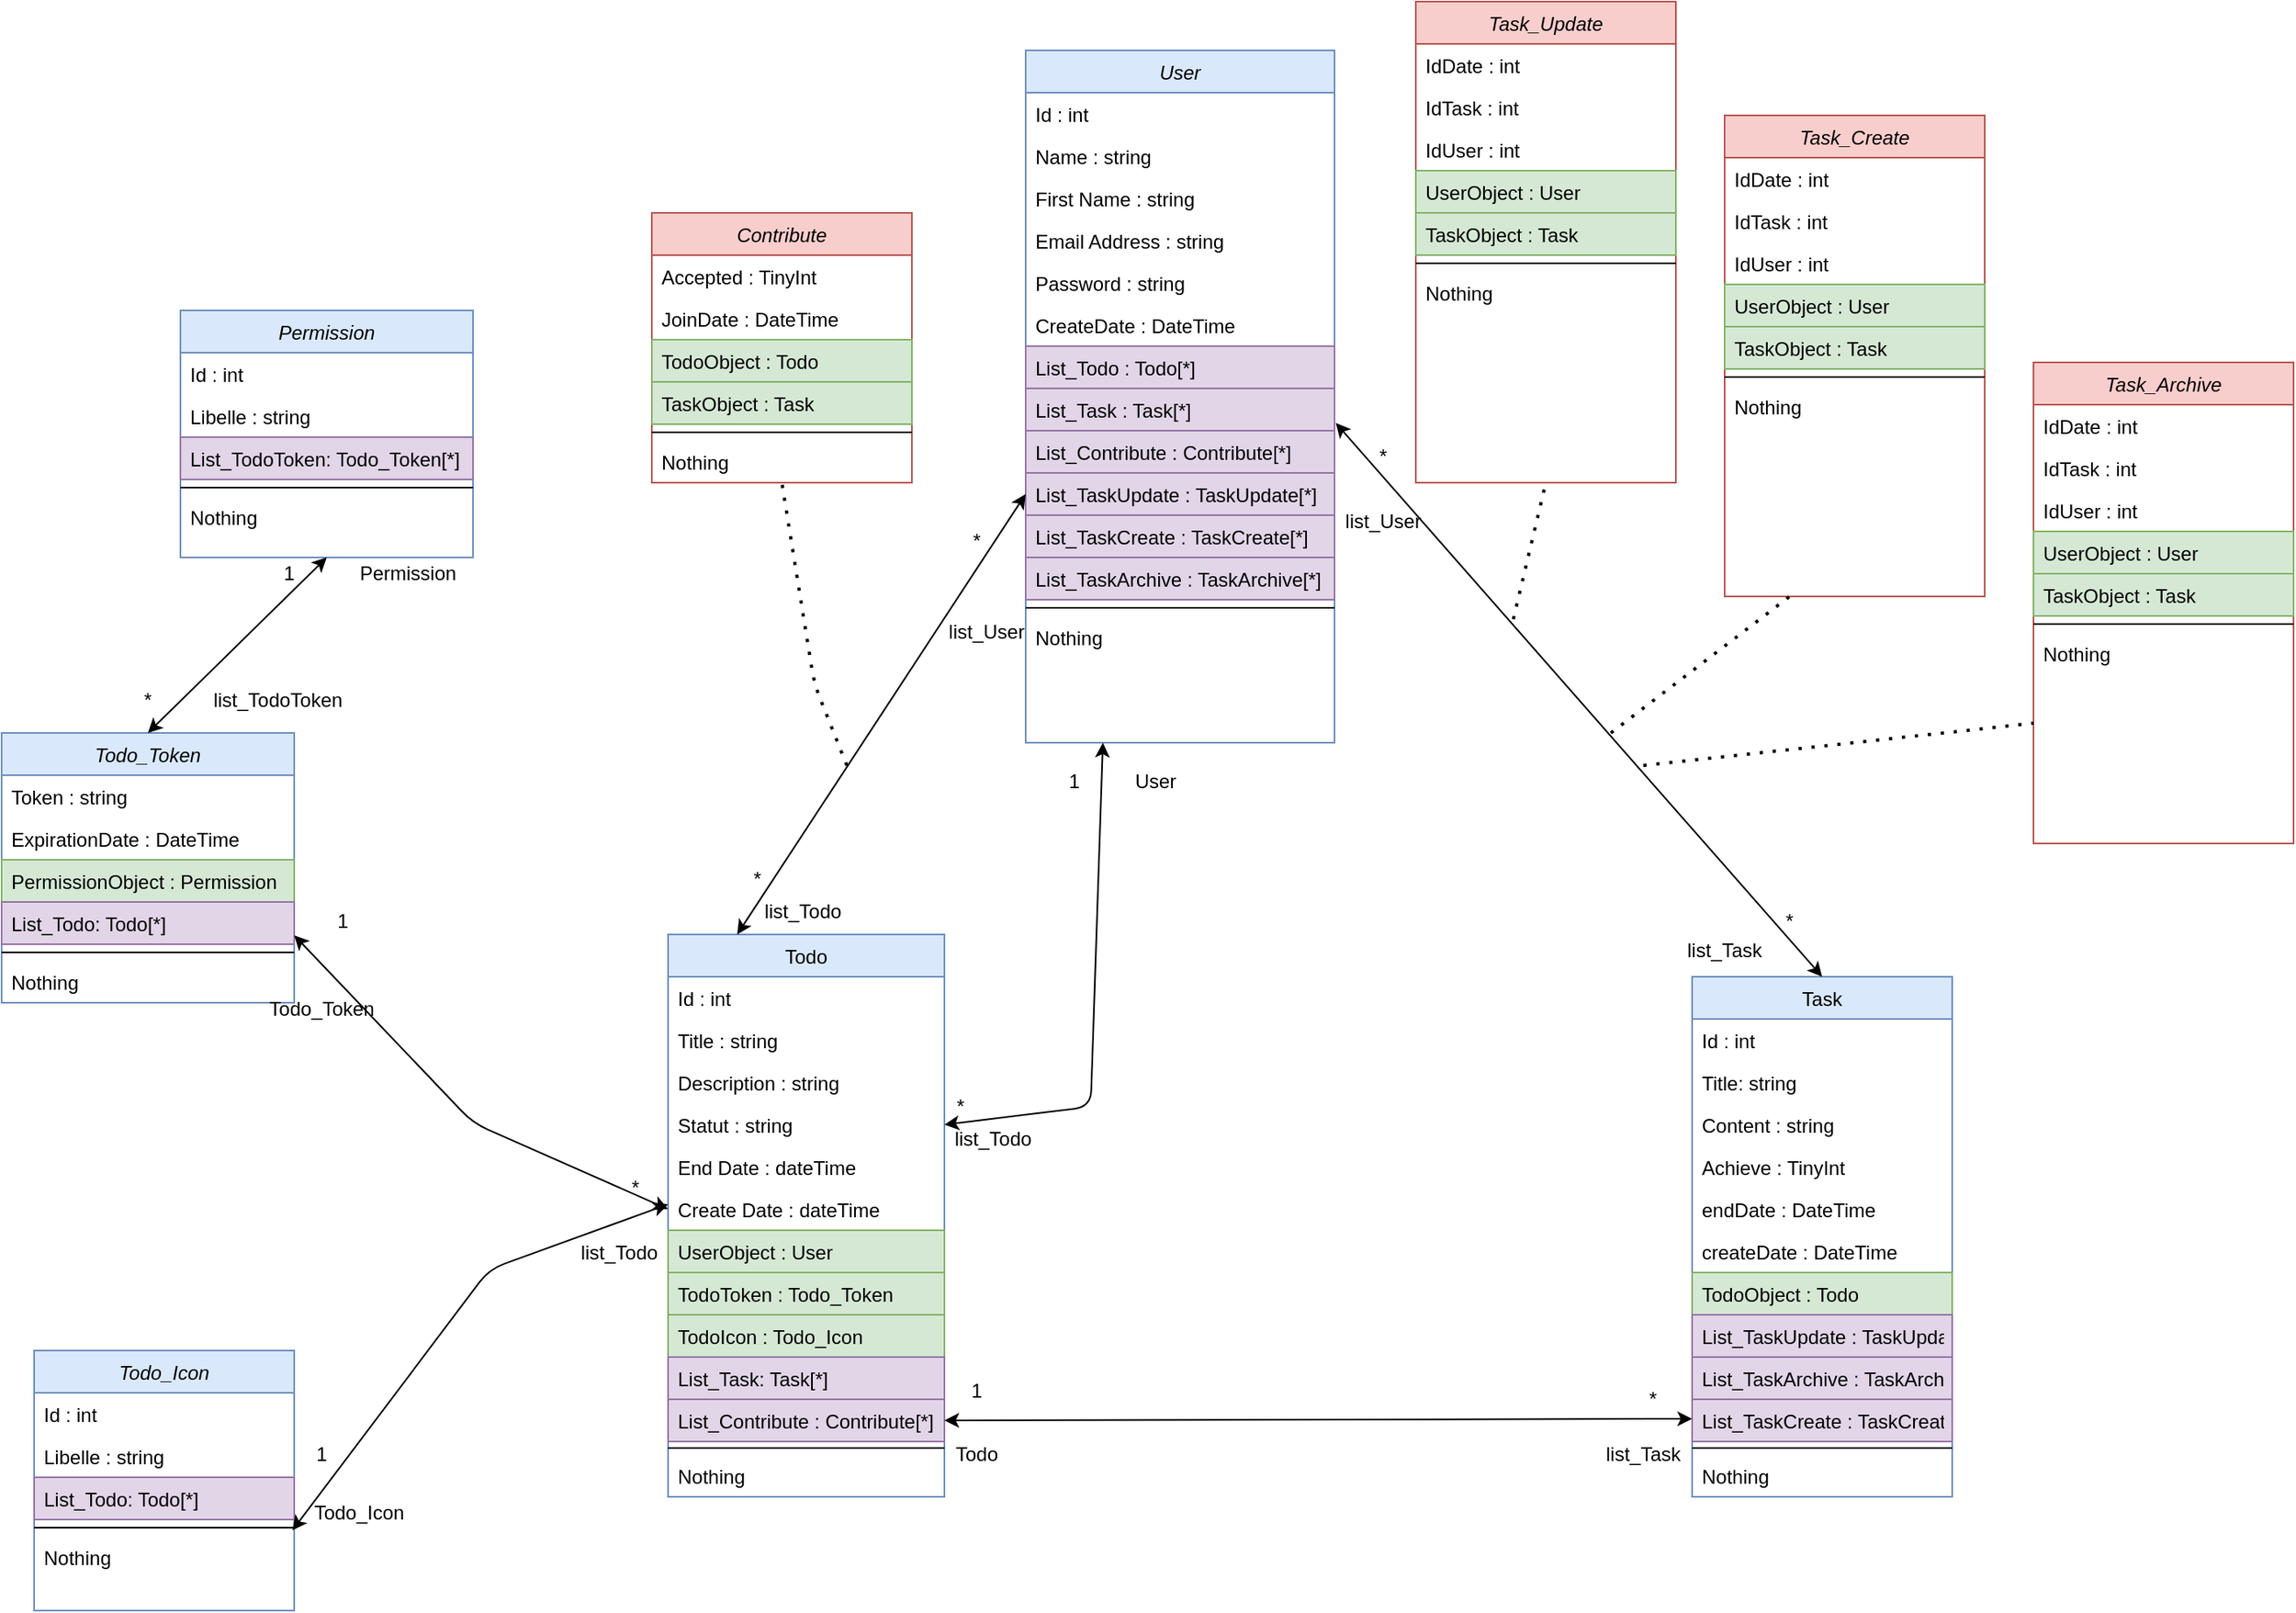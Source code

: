 <mxfile version="14.1.8" type="device"><diagram id="C5RBs43oDa-KdzZeNtuy" name="Page-1"><mxGraphModel dx="2500" dy="2136" grid="1" gridSize="10" guides="1" tooltips="1" connect="1" arrows="1" fold="1" page="1" pageScale="1" pageWidth="827" pageHeight="1169" background="none" math="0" shadow="0"><root><mxCell id="WIyWlLk6GJQsqaUBKTNV-0"/><mxCell id="WIyWlLk6GJQsqaUBKTNV-1" parent="WIyWlLk6GJQsqaUBKTNV-0"/><mxCell id="zkfFHV4jXpPFQw0GAbJ--0" value="User" style="swimlane;fontStyle=2;align=center;verticalAlign=top;childLayout=stackLayout;horizontal=1;startSize=26;horizontalStack=0;resizeParent=1;resizeLast=0;collapsible=1;marginBottom=0;rounded=0;shadow=0;strokeWidth=1;fillColor=#dae8fc;strokeColor=#6c8ebf;" parent="WIyWlLk6GJQsqaUBKTNV-1" vertex="1"><mxGeometry x="30" y="-660" width="190" height="426" as="geometry"><mxRectangle x="220" y="80" width="160" height="26" as="alternateBounds"/></mxGeometry></mxCell><mxCell id="zkfFHV4jXpPFQw0GAbJ--1" value="Id : int" style="text;align=left;verticalAlign=top;spacingLeft=4;spacingRight=4;overflow=hidden;rotatable=0;points=[[0,0.5],[1,0.5]];portConstraint=eastwest;" parent="zkfFHV4jXpPFQw0GAbJ--0" vertex="1"><mxGeometry y="26" width="190" height="26" as="geometry"/></mxCell><mxCell id="zkfFHV4jXpPFQw0GAbJ--2" value="Name : string" style="text;align=left;verticalAlign=top;spacingLeft=4;spacingRight=4;overflow=hidden;rotatable=0;points=[[0,0.5],[1,0.5]];portConstraint=eastwest;rounded=0;shadow=0;html=0;" parent="zkfFHV4jXpPFQw0GAbJ--0" vertex="1"><mxGeometry y="52" width="190" height="26" as="geometry"/></mxCell><mxCell id="Sp6NG5ZuD1qXBYaKKK9z-0" value="First Name : string" style="text;align=left;verticalAlign=top;spacingLeft=4;spacingRight=4;overflow=hidden;rotatable=0;points=[[0,0.5],[1,0.5]];portConstraint=eastwest;rounded=0;shadow=0;html=0;" parent="zkfFHV4jXpPFQw0GAbJ--0" vertex="1"><mxGeometry y="78" width="190" height="26" as="geometry"/></mxCell><mxCell id="Sp6NG5ZuD1qXBYaKKK9z-1" value="Email Address : string" style="text;align=left;verticalAlign=top;spacingLeft=4;spacingRight=4;overflow=hidden;rotatable=0;points=[[0,0.5],[1,0.5]];portConstraint=eastwest;rounded=0;shadow=0;html=0;" parent="zkfFHV4jXpPFQw0GAbJ--0" vertex="1"><mxGeometry y="104" width="190" height="26" as="geometry"/></mxCell><mxCell id="zkfFHV4jXpPFQw0GAbJ--3" value="Password : string" style="text;align=left;verticalAlign=top;spacingLeft=4;spacingRight=4;overflow=hidden;rotatable=0;points=[[0,0.5],[1,0.5]];portConstraint=eastwest;rounded=0;shadow=0;html=0;" parent="zkfFHV4jXpPFQw0GAbJ--0" vertex="1"><mxGeometry y="130" width="190" height="26" as="geometry"/></mxCell><mxCell id="9h9MDvqzCcTf61CFM3aT-1" value="CreateDate : DateTime" style="text;align=left;verticalAlign=top;spacingLeft=4;spacingRight=4;overflow=hidden;rotatable=0;points=[[0,0.5],[1,0.5]];portConstraint=eastwest;rounded=0;shadow=0;html=0;" parent="zkfFHV4jXpPFQw0GAbJ--0" vertex="1"><mxGeometry y="156" width="190" height="26" as="geometry"/></mxCell><mxCell id="PyzWIOYiEBUGLNmkhSVS-5" value="List_Todo : Todo[*]" style="text;align=left;verticalAlign=top;spacingLeft=4;spacingRight=4;overflow=hidden;rotatable=0;points=[[0,0.5],[1,0.5]];portConstraint=eastwest;rounded=0;shadow=0;html=0;fillColor=#e1d5e7;strokeColor=#9673a6;" parent="zkfFHV4jXpPFQw0GAbJ--0" vertex="1"><mxGeometry y="182" width="190" height="26" as="geometry"/></mxCell><mxCell id="PyzWIOYiEBUGLNmkhSVS-4" value="List_Task : Task[*]" style="text;align=left;verticalAlign=top;spacingLeft=4;spacingRight=4;overflow=hidden;rotatable=0;points=[[0,0.5],[1,0.5]];portConstraint=eastwest;rounded=0;shadow=0;html=0;fillColor=#e1d5e7;strokeColor=#9673a6;" parent="zkfFHV4jXpPFQw0GAbJ--0" vertex="1"><mxGeometry y="208" width="190" height="26" as="geometry"/></mxCell><mxCell id="PyzWIOYiEBUGLNmkhSVS-18" value="List_Contribute : Contribute[*]" style="text;align=left;verticalAlign=top;spacingLeft=4;spacingRight=4;overflow=hidden;rotatable=0;points=[[0,0.5],[1,0.5]];portConstraint=eastwest;rounded=0;shadow=0;html=0;fillColor=#e1d5e7;strokeColor=#9673a6;" parent="zkfFHV4jXpPFQw0GAbJ--0" vertex="1"><mxGeometry y="234" width="190" height="26" as="geometry"/></mxCell><mxCell id="9h9MDvqzCcTf61CFM3aT-125" value="List_TaskUpdate : TaskUpdate[*]" style="text;align=left;verticalAlign=top;spacingLeft=4;spacingRight=4;overflow=hidden;rotatable=0;points=[[0,0.5],[1,0.5]];portConstraint=eastwest;rounded=0;shadow=0;html=0;fillColor=#e1d5e7;strokeColor=#9673a6;" parent="zkfFHV4jXpPFQw0GAbJ--0" vertex="1"><mxGeometry y="260" width="190" height="26" as="geometry"/></mxCell><mxCell id="9h9MDvqzCcTf61CFM3aT-126" value="List_TaskCreate : TaskCreate[*]" style="text;align=left;verticalAlign=top;spacingLeft=4;spacingRight=4;overflow=hidden;rotatable=0;points=[[0,0.5],[1,0.5]];portConstraint=eastwest;rounded=0;shadow=0;html=0;fillColor=#e1d5e7;strokeColor=#9673a6;" parent="zkfFHV4jXpPFQw0GAbJ--0" vertex="1"><mxGeometry y="286" width="190" height="26" as="geometry"/></mxCell><mxCell id="9h9MDvqzCcTf61CFM3aT-127" value="List_TaskArchive : TaskArchive[*]" style="text;align=left;verticalAlign=top;spacingLeft=4;spacingRight=4;overflow=hidden;rotatable=0;points=[[0,0.5],[1,0.5]];portConstraint=eastwest;rounded=0;shadow=0;html=0;fillColor=#e1d5e7;strokeColor=#9673a6;" parent="zkfFHV4jXpPFQw0GAbJ--0" vertex="1"><mxGeometry y="312" width="190" height="26" as="geometry"/></mxCell><mxCell id="zkfFHV4jXpPFQw0GAbJ--4" value="" style="line;html=1;strokeWidth=1;align=left;verticalAlign=middle;spacingTop=-1;spacingLeft=3;spacingRight=3;rotatable=0;labelPosition=right;points=[];portConstraint=eastwest;" parent="zkfFHV4jXpPFQw0GAbJ--0" vertex="1"><mxGeometry y="338" width="190" height="10" as="geometry"/></mxCell><mxCell id="zkfFHV4jXpPFQw0GAbJ--5" value="Nothing" style="text;align=left;verticalAlign=top;spacingLeft=4;spacingRight=4;overflow=hidden;rotatable=0;points=[[0,0.5],[1,0.5]];portConstraint=eastwest;" parent="zkfFHV4jXpPFQw0GAbJ--0" vertex="1"><mxGeometry y="348" width="190" height="26" as="geometry"/></mxCell><mxCell id="zkfFHV4jXpPFQw0GAbJ--17" value="Task" style="swimlane;fontStyle=0;align=center;verticalAlign=top;childLayout=stackLayout;horizontal=1;startSize=26;horizontalStack=0;resizeParent=1;resizeLast=0;collapsible=1;marginBottom=0;rounded=0;shadow=0;strokeWidth=1;fillColor=#dae8fc;strokeColor=#6c8ebf;" parent="WIyWlLk6GJQsqaUBKTNV-1" vertex="1"><mxGeometry x="440" y="-90" width="160" height="320" as="geometry"><mxRectangle x="550" y="140" width="160" height="26" as="alternateBounds"/></mxGeometry></mxCell><mxCell id="zkfFHV4jXpPFQw0GAbJ--18" value="Id : int" style="text;align=left;verticalAlign=top;spacingLeft=4;spacingRight=4;overflow=hidden;rotatable=0;points=[[0,0.5],[1,0.5]];portConstraint=eastwest;" parent="zkfFHV4jXpPFQw0GAbJ--17" vertex="1"><mxGeometry y="26" width="160" height="26" as="geometry"/></mxCell><mxCell id="9h9MDvqzCcTf61CFM3aT-0" value="Title: string" style="text;align=left;verticalAlign=top;spacingLeft=4;spacingRight=4;overflow=hidden;rotatable=0;points=[[0,0.5],[1,0.5]];portConstraint=eastwest;rounded=0;shadow=0;html=0;" parent="zkfFHV4jXpPFQw0GAbJ--17" vertex="1"><mxGeometry y="52" width="160" height="26" as="geometry"/></mxCell><mxCell id="zkfFHV4jXpPFQw0GAbJ--19" value="Content : string" style="text;align=left;verticalAlign=top;spacingLeft=4;spacingRight=4;overflow=hidden;rotatable=0;points=[[0,0.5],[1,0.5]];portConstraint=eastwest;rounded=0;shadow=0;html=0;" parent="zkfFHV4jXpPFQw0GAbJ--17" vertex="1"><mxGeometry y="78" width="160" height="26" as="geometry"/></mxCell><mxCell id="zkfFHV4jXpPFQw0GAbJ--20" value="Achieve : TinyInt" style="text;align=left;verticalAlign=top;spacingLeft=4;spacingRight=4;overflow=hidden;rotatable=0;points=[[0,0.5],[1,0.5]];portConstraint=eastwest;rounded=0;shadow=0;html=0;" parent="zkfFHV4jXpPFQw0GAbJ--17" vertex="1"><mxGeometry y="104" width="160" height="26" as="geometry"/></mxCell><mxCell id="zkfFHV4jXpPFQw0GAbJ--21" value="endDate : DateTime" style="text;align=left;verticalAlign=top;spacingLeft=4;spacingRight=4;overflow=hidden;rotatable=0;points=[[0,0.5],[1,0.5]];portConstraint=eastwest;rounded=0;shadow=0;html=0;" parent="zkfFHV4jXpPFQw0GAbJ--17" vertex="1"><mxGeometry y="130" width="160" height="26" as="geometry"/></mxCell><mxCell id="PyzWIOYiEBUGLNmkhSVS-0" value="createDate : DateTime" style="text;align=left;verticalAlign=top;spacingLeft=4;spacingRight=4;overflow=hidden;rotatable=0;points=[[0,0.5],[1,0.5]];portConstraint=eastwest;rounded=0;shadow=0;html=0;" parent="zkfFHV4jXpPFQw0GAbJ--17" vertex="1"><mxGeometry y="156" width="160" height="26" as="geometry"/></mxCell><mxCell id="PyzWIOYiEBUGLNmkhSVS-2" value="TodoObject : Todo" style="text;align=left;verticalAlign=top;spacingLeft=4;spacingRight=4;overflow=hidden;rotatable=0;points=[[0,0.5],[1,0.5]];portConstraint=eastwest;rounded=0;shadow=0;html=0;fillColor=#d5e8d4;strokeColor=#82b366;" parent="zkfFHV4jXpPFQw0GAbJ--17" vertex="1"><mxGeometry y="182" width="160" height="26" as="geometry"/></mxCell><mxCell id="9h9MDvqzCcTf61CFM3aT-128" value="List_TaskUpdate : TaskUpdate[*]" style="text;align=left;verticalAlign=top;spacingLeft=4;spacingRight=4;overflow=hidden;rotatable=0;points=[[0,0.5],[1,0.5]];portConstraint=eastwest;rounded=0;shadow=0;html=0;fillColor=#e1d5e7;strokeColor=#9673a6;" parent="zkfFHV4jXpPFQw0GAbJ--17" vertex="1"><mxGeometry y="208" width="160" height="26" as="geometry"/></mxCell><mxCell id="9h9MDvqzCcTf61CFM3aT-130" value="List_TaskArchive : TaskArchive[*]" style="text;align=left;verticalAlign=top;spacingLeft=4;spacingRight=4;overflow=hidden;rotatable=0;points=[[0,0.5],[1,0.5]];portConstraint=eastwest;rounded=0;shadow=0;html=0;fillColor=#e1d5e7;strokeColor=#9673a6;" parent="zkfFHV4jXpPFQw0GAbJ--17" vertex="1"><mxGeometry y="234" width="160" height="26" as="geometry"/></mxCell><mxCell id="9h9MDvqzCcTf61CFM3aT-129" value="List_TaskCreate : TaskCreate[*]" style="text;align=left;verticalAlign=top;spacingLeft=4;spacingRight=4;overflow=hidden;rotatable=0;points=[[0,0.5],[1,0.5]];portConstraint=eastwest;rounded=0;shadow=0;html=0;fillColor=#e1d5e7;strokeColor=#9673a6;" parent="zkfFHV4jXpPFQw0GAbJ--17" vertex="1"><mxGeometry y="260" width="160" height="26" as="geometry"/></mxCell><mxCell id="zkfFHV4jXpPFQw0GAbJ--23" value="" style="line;html=1;strokeWidth=1;align=left;verticalAlign=middle;spacingTop=-1;spacingLeft=3;spacingRight=3;rotatable=0;labelPosition=right;points=[];portConstraint=eastwest;" parent="zkfFHV4jXpPFQw0GAbJ--17" vertex="1"><mxGeometry y="286" width="160" height="8" as="geometry"/></mxCell><mxCell id="zkfFHV4jXpPFQw0GAbJ--24" value="Nothing" style="text;align=left;verticalAlign=top;spacingLeft=4;spacingRight=4;overflow=hidden;rotatable=0;points=[[0,0.5],[1,0.5]];portConstraint=eastwest;" parent="zkfFHV4jXpPFQw0GAbJ--17" vertex="1"><mxGeometry y="294" width="160" height="26" as="geometry"/></mxCell><mxCell id="Sp6NG5ZuD1qXBYaKKK9z-3" value="Todo" style="swimlane;fontStyle=0;align=center;verticalAlign=top;childLayout=stackLayout;horizontal=1;startSize=26;horizontalStack=0;resizeParent=1;resizeLast=0;collapsible=1;marginBottom=0;rounded=0;shadow=0;strokeWidth=1;fillColor=#dae8fc;strokeColor=#6c8ebf;" parent="WIyWlLk6GJQsqaUBKTNV-1" vertex="1"><mxGeometry x="-190" y="-116" width="170" height="346" as="geometry"><mxRectangle x="550" y="140" width="160" height="26" as="alternateBounds"/></mxGeometry></mxCell><mxCell id="Sp6NG5ZuD1qXBYaKKK9z-4" value="Id : int" style="text;align=left;verticalAlign=top;spacingLeft=4;spacingRight=4;overflow=hidden;rotatable=0;points=[[0,0.5],[1,0.5]];portConstraint=eastwest;" parent="Sp6NG5ZuD1qXBYaKKK9z-3" vertex="1"><mxGeometry y="26" width="170" height="26" as="geometry"/></mxCell><mxCell id="Sp6NG5ZuD1qXBYaKKK9z-5" value="Title : string" style="text;align=left;verticalAlign=top;spacingLeft=4;spacingRight=4;overflow=hidden;rotatable=0;points=[[0,0.5],[1,0.5]];portConstraint=eastwest;rounded=0;shadow=0;html=0;" parent="Sp6NG5ZuD1qXBYaKKK9z-3" vertex="1"><mxGeometry y="52" width="170" height="26" as="geometry"/></mxCell><mxCell id="kkUgLa64393iXWOm0OFH-9" value="Description : string" style="text;align=left;verticalAlign=top;spacingLeft=4;spacingRight=4;overflow=hidden;rotatable=0;points=[[0,0.5],[1,0.5]];portConstraint=eastwest;rounded=0;shadow=0;html=0;" parent="Sp6NG5ZuD1qXBYaKKK9z-3" vertex="1"><mxGeometry y="78" width="170" height="26" as="geometry"/></mxCell><mxCell id="PyzWIOYiEBUGLNmkhSVS-7" value="Statut : string" style="text;align=left;verticalAlign=top;spacingLeft=4;spacingRight=4;overflow=hidden;rotatable=0;points=[[0,0.5],[1,0.5]];portConstraint=eastwest;rounded=0;shadow=0;html=0;" parent="Sp6NG5ZuD1qXBYaKKK9z-3" vertex="1"><mxGeometry y="104" width="170" height="26" as="geometry"/></mxCell><mxCell id="PyzWIOYiEBUGLNmkhSVS-10" value="End Date : dateTime" style="text;align=left;verticalAlign=top;spacingLeft=4;spacingRight=4;overflow=hidden;rotatable=0;points=[[0,0.5],[1,0.5]];portConstraint=eastwest;rounded=0;shadow=0;html=0;" parent="Sp6NG5ZuD1qXBYaKKK9z-3" vertex="1"><mxGeometry y="130" width="170" height="26" as="geometry"/></mxCell><mxCell id="PyzWIOYiEBUGLNmkhSVS-12" value="Create Date : dateTime" style="text;align=left;verticalAlign=top;spacingLeft=4;spacingRight=4;overflow=hidden;rotatable=0;points=[[0,0.5],[1,0.5]];portConstraint=eastwest;rounded=0;shadow=0;html=0;" parent="Sp6NG5ZuD1qXBYaKKK9z-3" vertex="1"><mxGeometry y="156" width="170" height="26" as="geometry"/></mxCell><mxCell id="PyzWIOYiEBUGLNmkhSVS-14" value="UserObject : User" style="text;align=left;verticalAlign=top;spacingLeft=4;spacingRight=4;overflow=hidden;rotatable=0;points=[[0,0.5],[1,0.5]];portConstraint=eastwest;rounded=0;shadow=0;html=0;fillColor=#d5e8d4;strokeColor=#82b366;" parent="Sp6NG5ZuD1qXBYaKKK9z-3" vertex="1"><mxGeometry y="182" width="170" height="26" as="geometry"/></mxCell><mxCell id="PyzWIOYiEBUGLNmkhSVS-19" value="TodoToken : Todo_Token" style="text;align=left;verticalAlign=top;spacingLeft=4;spacingRight=4;overflow=hidden;rotatable=0;points=[[0,0.5],[1,0.5]];portConstraint=eastwest;rounded=0;shadow=0;html=0;fillColor=#d5e8d4;strokeColor=#82b366;" parent="Sp6NG5ZuD1qXBYaKKK9z-3" vertex="1"><mxGeometry y="208" width="170" height="26" as="geometry"/></mxCell><mxCell id="9h9MDvqzCcTf61CFM3aT-121" value="TodoIcon : Todo_Icon" style="text;align=left;verticalAlign=top;spacingLeft=4;spacingRight=4;overflow=hidden;rotatable=0;points=[[0,0.5],[1,0.5]];portConstraint=eastwest;rounded=0;shadow=0;html=0;fillColor=#d5e8d4;strokeColor=#82b366;" parent="Sp6NG5ZuD1qXBYaKKK9z-3" vertex="1"><mxGeometry y="234" width="170" height="26" as="geometry"/></mxCell><mxCell id="PyzWIOYiEBUGLNmkhSVS-13" value="List_Task: Task[*]" style="text;align=left;verticalAlign=top;spacingLeft=4;spacingRight=4;overflow=hidden;rotatable=0;points=[[0,0.5],[1,0.5]];portConstraint=eastwest;rounded=0;shadow=0;html=0;fillColor=#e1d5e7;strokeColor=#9673a6;" parent="Sp6NG5ZuD1qXBYaKKK9z-3" vertex="1"><mxGeometry y="260" width="170" height="26" as="geometry"/></mxCell><mxCell id="9h9MDvqzCcTf61CFM3aT-123" value="List_Contribute : Contribute[*]" style="text;align=left;verticalAlign=top;spacingLeft=4;spacingRight=4;overflow=hidden;rotatable=0;points=[[0,0.5],[1,0.5]];portConstraint=eastwest;rounded=0;shadow=0;html=0;fillColor=#e1d5e7;strokeColor=#9673a6;" parent="Sp6NG5ZuD1qXBYaKKK9z-3" vertex="1"><mxGeometry y="286" width="170" height="26" as="geometry"/></mxCell><mxCell id="Sp6NG5ZuD1qXBYaKKK9z-8" value="" style="line;html=1;strokeWidth=1;align=left;verticalAlign=middle;spacingTop=-1;spacingLeft=3;spacingRight=3;rotatable=0;labelPosition=right;points=[];portConstraint=eastwest;" parent="Sp6NG5ZuD1qXBYaKKK9z-3" vertex="1"><mxGeometry y="312" width="170" height="8" as="geometry"/></mxCell><mxCell id="Sp6NG5ZuD1qXBYaKKK9z-9" value="Nothing" style="text;align=left;verticalAlign=top;spacingLeft=4;spacingRight=4;overflow=hidden;rotatable=0;points=[[0,0.5],[1,0.5]];portConstraint=eastwest;" parent="Sp6NG5ZuD1qXBYaKKK9z-3" vertex="1"><mxGeometry y="320" width="170" height="26" as="geometry"/></mxCell><mxCell id="9h9MDvqzCcTf61CFM3aT-2" value="Todo_Token" style="swimlane;fontStyle=2;align=center;verticalAlign=top;childLayout=stackLayout;horizontal=1;startSize=26;horizontalStack=0;resizeParent=1;resizeLast=0;collapsible=1;marginBottom=0;rounded=0;shadow=0;strokeWidth=1;fillColor=#dae8fc;strokeColor=#6c8ebf;" parent="WIyWlLk6GJQsqaUBKTNV-1" vertex="1"><mxGeometry x="-600" y="-240" width="180" height="166" as="geometry"><mxRectangle x="220" y="80" width="160" height="26" as="alternateBounds"/></mxGeometry></mxCell><mxCell id="9h9MDvqzCcTf61CFM3aT-3" value="Token : string" style="text;align=left;verticalAlign=top;spacingLeft=4;spacingRight=4;overflow=hidden;rotatable=0;points=[[0,0.5],[1,0.5]];portConstraint=eastwest;" parent="9h9MDvqzCcTf61CFM3aT-2" vertex="1"><mxGeometry y="26" width="180" height="26" as="geometry"/></mxCell><mxCell id="9h9MDvqzCcTf61CFM3aT-4" value="ExpirationDate : DateTime" style="text;align=left;verticalAlign=top;spacingLeft=4;spacingRight=4;overflow=hidden;rotatable=0;points=[[0,0.5],[1,0.5]];portConstraint=eastwest;rounded=0;shadow=0;html=0;" parent="9h9MDvqzCcTf61CFM3aT-2" vertex="1"><mxGeometry y="52" width="180" height="26" as="geometry"/></mxCell><mxCell id="9h9MDvqzCcTf61CFM3aT-124" value="PermissionObject : Permission" style="text;align=left;verticalAlign=top;spacingLeft=4;spacingRight=4;overflow=hidden;rotatable=0;points=[[0,0.5],[1,0.5]];portConstraint=eastwest;rounded=0;shadow=0;html=0;fillColor=#d5e8d4;strokeColor=#82b366;" parent="9h9MDvqzCcTf61CFM3aT-2" vertex="1"><mxGeometry y="78" width="180" height="26" as="geometry"/></mxCell><mxCell id="9h9MDvqzCcTf61CFM3aT-9" value="List_Todo: Todo[*]" style="text;align=left;verticalAlign=top;spacingLeft=4;spacingRight=4;overflow=hidden;rotatable=0;points=[[0,0.5],[1,0.5]];portConstraint=eastwest;rounded=0;shadow=0;html=0;fillColor=#e1d5e7;strokeColor=#9673a6;" parent="9h9MDvqzCcTf61CFM3aT-2" vertex="1"><mxGeometry y="104" width="180" height="26" as="geometry"/></mxCell><mxCell id="9h9MDvqzCcTf61CFM3aT-12" value="" style="line;html=1;strokeWidth=1;align=left;verticalAlign=middle;spacingTop=-1;spacingLeft=3;spacingRight=3;rotatable=0;labelPosition=right;points=[];portConstraint=eastwest;" parent="9h9MDvqzCcTf61CFM3aT-2" vertex="1"><mxGeometry y="130" width="180" height="10" as="geometry"/></mxCell><mxCell id="9h9MDvqzCcTf61CFM3aT-13" value="Nothing" style="text;align=left;verticalAlign=top;spacingLeft=4;spacingRight=4;overflow=hidden;rotatable=0;points=[[0,0.5],[1,0.5]];portConstraint=eastwest;" parent="9h9MDvqzCcTf61CFM3aT-2" vertex="1"><mxGeometry y="140" width="180" height="26" as="geometry"/></mxCell><mxCell id="9h9MDvqzCcTf61CFM3aT-14" value="Todo_Icon" style="swimlane;fontStyle=2;align=center;verticalAlign=top;childLayout=stackLayout;horizontal=1;startSize=26;horizontalStack=0;resizeParent=1;resizeLast=0;collapsible=1;marginBottom=0;rounded=0;shadow=0;strokeWidth=1;fillColor=#dae8fc;strokeColor=#6c8ebf;" parent="WIyWlLk6GJQsqaUBKTNV-1" vertex="1"><mxGeometry x="-580" y="140" width="160" height="160" as="geometry"><mxRectangle x="220" y="80" width="160" height="26" as="alternateBounds"/></mxGeometry></mxCell><mxCell id="9h9MDvqzCcTf61CFM3aT-15" value="Id : int" style="text;align=left;verticalAlign=top;spacingLeft=4;spacingRight=4;overflow=hidden;rotatable=0;points=[[0,0.5],[1,0.5]];portConstraint=eastwest;" parent="9h9MDvqzCcTf61CFM3aT-14" vertex="1"><mxGeometry y="26" width="160" height="26" as="geometry"/></mxCell><mxCell id="9h9MDvqzCcTf61CFM3aT-16" value="Libelle : string" style="text;align=left;verticalAlign=top;spacingLeft=4;spacingRight=4;overflow=hidden;rotatable=0;points=[[0,0.5],[1,0.5]];portConstraint=eastwest;rounded=0;shadow=0;html=0;" parent="9h9MDvqzCcTf61CFM3aT-14" vertex="1"><mxGeometry y="52" width="160" height="26" as="geometry"/></mxCell><mxCell id="9h9MDvqzCcTf61CFM3aT-21" value="List_Todo: Todo[*]" style="text;align=left;verticalAlign=top;spacingLeft=4;spacingRight=4;overflow=hidden;rotatable=0;points=[[0,0.5],[1,0.5]];portConstraint=eastwest;rounded=0;shadow=0;html=0;fillColor=#e1d5e7;strokeColor=#9673a6;" parent="9h9MDvqzCcTf61CFM3aT-14" vertex="1"><mxGeometry y="78" width="160" height="26" as="geometry"/></mxCell><mxCell id="9h9MDvqzCcTf61CFM3aT-24" value="" style="line;html=1;strokeWidth=1;align=left;verticalAlign=middle;spacingTop=-1;spacingLeft=3;spacingRight=3;rotatable=0;labelPosition=right;points=[];portConstraint=eastwest;" parent="9h9MDvqzCcTf61CFM3aT-14" vertex="1"><mxGeometry y="104" width="160" height="10" as="geometry"/></mxCell><mxCell id="9h9MDvqzCcTf61CFM3aT-25" value="Nothing" style="text;align=left;verticalAlign=top;spacingLeft=4;spacingRight=4;overflow=hidden;rotatable=0;points=[[0,0.5],[1,0.5]];portConstraint=eastwest;" parent="9h9MDvqzCcTf61CFM3aT-14" vertex="1"><mxGeometry y="114" width="160" height="26" as="geometry"/></mxCell><mxCell id="9h9MDvqzCcTf61CFM3aT-26" value="Task_Update" style="swimlane;fontStyle=2;align=center;verticalAlign=top;childLayout=stackLayout;horizontal=1;startSize=26;horizontalStack=0;resizeParent=1;resizeLast=0;collapsible=1;marginBottom=0;rounded=0;shadow=0;strokeWidth=1;fillColor=#f8cecc;strokeColor=#b85450;" parent="WIyWlLk6GJQsqaUBKTNV-1" vertex="1"><mxGeometry x="270" y="-690" width="160" height="296" as="geometry"><mxRectangle x="220" y="80" width="160" height="26" as="alternateBounds"/></mxGeometry></mxCell><mxCell id="9h9MDvqzCcTf61CFM3aT-27" value="IdDate : int" style="text;align=left;verticalAlign=top;spacingLeft=4;spacingRight=4;overflow=hidden;rotatable=0;points=[[0,0.5],[1,0.5]];portConstraint=eastwest;" parent="9h9MDvqzCcTf61CFM3aT-26" vertex="1"><mxGeometry y="26" width="160" height="26" as="geometry"/></mxCell><mxCell id="9h9MDvqzCcTf61CFM3aT-28" value="IdTask : int" style="text;align=left;verticalAlign=top;spacingLeft=4;spacingRight=4;overflow=hidden;rotatable=0;points=[[0,0.5],[1,0.5]];portConstraint=eastwest;rounded=0;shadow=0;html=0;" parent="9h9MDvqzCcTf61CFM3aT-26" vertex="1"><mxGeometry y="52" width="160" height="26" as="geometry"/></mxCell><mxCell id="9h9MDvqzCcTf61CFM3aT-29" value="IdUser : int" style="text;align=left;verticalAlign=top;spacingLeft=4;spacingRight=4;overflow=hidden;rotatable=0;points=[[0,0.5],[1,0.5]];portConstraint=eastwest;rounded=0;shadow=0;html=0;" parent="9h9MDvqzCcTf61CFM3aT-26" vertex="1"><mxGeometry y="78" width="160" height="26" as="geometry"/></mxCell><mxCell id="9h9MDvqzCcTf61CFM3aT-33" value="UserObject : User" style="text;align=left;verticalAlign=top;spacingLeft=4;spacingRight=4;overflow=hidden;rotatable=0;points=[[0,0.5],[1,0.5]];portConstraint=eastwest;rounded=0;shadow=0;html=0;fillColor=#d5e8d4;strokeColor=#82b366;" parent="9h9MDvqzCcTf61CFM3aT-26" vertex="1"><mxGeometry y="104" width="160" height="26" as="geometry"/></mxCell><mxCell id="9h9MDvqzCcTf61CFM3aT-34" value="TaskObject : Task" style="text;align=left;verticalAlign=top;spacingLeft=4;spacingRight=4;overflow=hidden;rotatable=0;points=[[0,0.5],[1,0.5]];portConstraint=eastwest;rounded=0;shadow=0;html=0;fillColor=#d5e8d4;strokeColor=#82b366;" parent="9h9MDvqzCcTf61CFM3aT-26" vertex="1"><mxGeometry y="130" width="160" height="26" as="geometry"/></mxCell><mxCell id="9h9MDvqzCcTf61CFM3aT-36" value="" style="line;html=1;strokeWidth=1;align=left;verticalAlign=middle;spacingTop=-1;spacingLeft=3;spacingRight=3;rotatable=0;labelPosition=right;points=[];portConstraint=eastwest;" parent="9h9MDvqzCcTf61CFM3aT-26" vertex="1"><mxGeometry y="156" width="160" height="10" as="geometry"/></mxCell><mxCell id="9h9MDvqzCcTf61CFM3aT-37" value="Nothing" style="text;align=left;verticalAlign=top;spacingLeft=4;spacingRight=4;overflow=hidden;rotatable=0;points=[[0,0.5],[1,0.5]];portConstraint=eastwest;" parent="9h9MDvqzCcTf61CFM3aT-26" vertex="1"><mxGeometry y="166" width="160" height="26" as="geometry"/></mxCell><mxCell id="9h9MDvqzCcTf61CFM3aT-38" value="Task_Create" style="swimlane;fontStyle=2;align=center;verticalAlign=top;childLayout=stackLayout;horizontal=1;startSize=26;horizontalStack=0;resizeParent=1;resizeLast=0;collapsible=1;marginBottom=0;rounded=0;shadow=0;strokeWidth=1;fillColor=#f8cecc;strokeColor=#b85450;" parent="WIyWlLk6GJQsqaUBKTNV-1" vertex="1"><mxGeometry x="460" y="-620" width="160" height="296" as="geometry"><mxRectangle x="220" y="80" width="160" height="26" as="alternateBounds"/></mxGeometry></mxCell><mxCell id="9h9MDvqzCcTf61CFM3aT-39" value="IdDate : int" style="text;align=left;verticalAlign=top;spacingLeft=4;spacingRight=4;overflow=hidden;rotatable=0;points=[[0,0.5],[1,0.5]];portConstraint=eastwest;" parent="9h9MDvqzCcTf61CFM3aT-38" vertex="1"><mxGeometry y="26" width="160" height="26" as="geometry"/></mxCell><mxCell id="9h9MDvqzCcTf61CFM3aT-40" value="IdTask : int" style="text;align=left;verticalAlign=top;spacingLeft=4;spacingRight=4;overflow=hidden;rotatable=0;points=[[0,0.5],[1,0.5]];portConstraint=eastwest;rounded=0;shadow=0;html=0;" parent="9h9MDvqzCcTf61CFM3aT-38" vertex="1"><mxGeometry y="52" width="160" height="26" as="geometry"/></mxCell><mxCell id="9h9MDvqzCcTf61CFM3aT-41" value="IdUser : int" style="text;align=left;verticalAlign=top;spacingLeft=4;spacingRight=4;overflow=hidden;rotatable=0;points=[[0,0.5],[1,0.5]];portConstraint=eastwest;rounded=0;shadow=0;html=0;" parent="9h9MDvqzCcTf61CFM3aT-38" vertex="1"><mxGeometry y="78" width="160" height="26" as="geometry"/></mxCell><mxCell id="9h9MDvqzCcTf61CFM3aT-131" value="UserObject : User" style="text;align=left;verticalAlign=top;spacingLeft=4;spacingRight=4;overflow=hidden;rotatable=0;points=[[0,0.5],[1,0.5]];portConstraint=eastwest;rounded=0;shadow=0;html=0;fillColor=#d5e8d4;strokeColor=#82b366;" parent="9h9MDvqzCcTf61CFM3aT-38" vertex="1"><mxGeometry y="104" width="160" height="26" as="geometry"/></mxCell><mxCell id="9h9MDvqzCcTf61CFM3aT-132" value="TaskObject : Task" style="text;align=left;verticalAlign=top;spacingLeft=4;spacingRight=4;overflow=hidden;rotatable=0;points=[[0,0.5],[1,0.5]];portConstraint=eastwest;rounded=0;shadow=0;html=0;fillColor=#d5e8d4;strokeColor=#82b366;" parent="9h9MDvqzCcTf61CFM3aT-38" vertex="1"><mxGeometry y="130" width="160" height="26" as="geometry"/></mxCell><mxCell id="9h9MDvqzCcTf61CFM3aT-45" value="" style="line;html=1;strokeWidth=1;align=left;verticalAlign=middle;spacingTop=-1;spacingLeft=3;spacingRight=3;rotatable=0;labelPosition=right;points=[];portConstraint=eastwest;" parent="9h9MDvqzCcTf61CFM3aT-38" vertex="1"><mxGeometry y="156" width="160" height="10" as="geometry"/></mxCell><mxCell id="9h9MDvqzCcTf61CFM3aT-46" value="Nothing" style="text;align=left;verticalAlign=top;spacingLeft=4;spacingRight=4;overflow=hidden;rotatable=0;points=[[0,0.5],[1,0.5]];portConstraint=eastwest;" parent="9h9MDvqzCcTf61CFM3aT-38" vertex="1"><mxGeometry y="166" width="160" height="26" as="geometry"/></mxCell><mxCell id="9h9MDvqzCcTf61CFM3aT-47" value="Task_Archive" style="swimlane;fontStyle=2;align=center;verticalAlign=top;childLayout=stackLayout;horizontal=1;startSize=26;horizontalStack=0;resizeParent=1;resizeLast=0;collapsible=1;marginBottom=0;rounded=0;shadow=0;strokeWidth=1;fillColor=#f8cecc;strokeColor=#b85450;" parent="WIyWlLk6GJQsqaUBKTNV-1" vertex="1"><mxGeometry x="650" y="-468" width="160" height="296" as="geometry"><mxRectangle x="220" y="80" width="160" height="26" as="alternateBounds"/></mxGeometry></mxCell><mxCell id="9h9MDvqzCcTf61CFM3aT-48" value="IdDate : int" style="text;align=left;verticalAlign=top;spacingLeft=4;spacingRight=4;overflow=hidden;rotatable=0;points=[[0,0.5],[1,0.5]];portConstraint=eastwest;" parent="9h9MDvqzCcTf61CFM3aT-47" vertex="1"><mxGeometry y="26" width="160" height="26" as="geometry"/></mxCell><mxCell id="9h9MDvqzCcTf61CFM3aT-49" value="IdTask : int" style="text;align=left;verticalAlign=top;spacingLeft=4;spacingRight=4;overflow=hidden;rotatable=0;points=[[0,0.5],[1,0.5]];portConstraint=eastwest;rounded=0;shadow=0;html=0;" parent="9h9MDvqzCcTf61CFM3aT-47" vertex="1"><mxGeometry y="52" width="160" height="26" as="geometry"/></mxCell><mxCell id="9h9MDvqzCcTf61CFM3aT-50" value="IdUser : int" style="text;align=left;verticalAlign=top;spacingLeft=4;spacingRight=4;overflow=hidden;rotatable=0;points=[[0,0.5],[1,0.5]];portConstraint=eastwest;rounded=0;shadow=0;html=0;" parent="9h9MDvqzCcTf61CFM3aT-47" vertex="1"><mxGeometry y="78" width="160" height="26" as="geometry"/></mxCell><mxCell id="9h9MDvqzCcTf61CFM3aT-133" value="UserObject : User" style="text;align=left;verticalAlign=top;spacingLeft=4;spacingRight=4;overflow=hidden;rotatable=0;points=[[0,0.5],[1,0.5]];portConstraint=eastwest;rounded=0;shadow=0;html=0;fillColor=#d5e8d4;strokeColor=#82b366;" parent="9h9MDvqzCcTf61CFM3aT-47" vertex="1"><mxGeometry y="104" width="160" height="26" as="geometry"/></mxCell><mxCell id="9h9MDvqzCcTf61CFM3aT-134" value="TaskObject : Task" style="text;align=left;verticalAlign=top;spacingLeft=4;spacingRight=4;overflow=hidden;rotatable=0;points=[[0,0.5],[1,0.5]];portConstraint=eastwest;rounded=0;shadow=0;html=0;fillColor=#d5e8d4;strokeColor=#82b366;" parent="9h9MDvqzCcTf61CFM3aT-47" vertex="1"><mxGeometry y="130" width="160" height="26" as="geometry"/></mxCell><mxCell id="9h9MDvqzCcTf61CFM3aT-54" value="" style="line;html=1;strokeWidth=1;align=left;verticalAlign=middle;spacingTop=-1;spacingLeft=3;spacingRight=3;rotatable=0;labelPosition=right;points=[];portConstraint=eastwest;" parent="9h9MDvqzCcTf61CFM3aT-47" vertex="1"><mxGeometry y="156" width="160" height="10" as="geometry"/></mxCell><mxCell id="9h9MDvqzCcTf61CFM3aT-55" value="Nothing" style="text;align=left;verticalAlign=top;spacingLeft=4;spacingRight=4;overflow=hidden;rotatable=0;points=[[0,0.5],[1,0.5]];portConstraint=eastwest;" parent="9h9MDvqzCcTf61CFM3aT-47" vertex="1"><mxGeometry y="166" width="160" height="26" as="geometry"/></mxCell><mxCell id="9h9MDvqzCcTf61CFM3aT-56" value="Permission" style="swimlane;fontStyle=2;align=center;verticalAlign=top;childLayout=stackLayout;horizontal=1;startSize=26;horizontalStack=0;resizeParent=1;resizeLast=0;collapsible=1;marginBottom=0;rounded=0;shadow=0;strokeWidth=1;fillColor=#dae8fc;strokeColor=#6c8ebf;" parent="WIyWlLk6GJQsqaUBKTNV-1" vertex="1"><mxGeometry x="-490" y="-500" width="180" height="152" as="geometry"><mxRectangle x="220" y="80" width="160" height="26" as="alternateBounds"/></mxGeometry></mxCell><mxCell id="9h9MDvqzCcTf61CFM3aT-57" value="Id : int" style="text;align=left;verticalAlign=top;spacingLeft=4;spacingRight=4;overflow=hidden;rotatable=0;points=[[0,0.5],[1,0.5]];portConstraint=eastwest;" parent="9h9MDvqzCcTf61CFM3aT-56" vertex="1"><mxGeometry y="26" width="180" height="26" as="geometry"/></mxCell><mxCell id="9h9MDvqzCcTf61CFM3aT-58" value="Libelle : string" style="text;align=left;verticalAlign=top;spacingLeft=4;spacingRight=4;overflow=hidden;rotatable=0;points=[[0,0.5],[1,0.5]];portConstraint=eastwest;rounded=0;shadow=0;html=0;" parent="9h9MDvqzCcTf61CFM3aT-56" vertex="1"><mxGeometry y="52" width="180" height="26" as="geometry"/></mxCell><mxCell id="9h9MDvqzCcTf61CFM3aT-60" value="List_TodoToken: Todo_Token[*]" style="text;align=left;verticalAlign=top;spacingLeft=4;spacingRight=4;overflow=hidden;rotatable=0;points=[[0,0.5],[1,0.5]];portConstraint=eastwest;rounded=0;shadow=0;html=0;fillColor=#e1d5e7;strokeColor=#9673a6;" parent="9h9MDvqzCcTf61CFM3aT-56" vertex="1"><mxGeometry y="78" width="180" height="26" as="geometry"/></mxCell><mxCell id="9h9MDvqzCcTf61CFM3aT-63" value="" style="line;html=1;strokeWidth=1;align=left;verticalAlign=middle;spacingTop=-1;spacingLeft=3;spacingRight=3;rotatable=0;labelPosition=right;points=[];portConstraint=eastwest;" parent="9h9MDvqzCcTf61CFM3aT-56" vertex="1"><mxGeometry y="104" width="180" height="10" as="geometry"/></mxCell><mxCell id="9h9MDvqzCcTf61CFM3aT-64" value="Nothing" style="text;align=left;verticalAlign=top;spacingLeft=4;spacingRight=4;overflow=hidden;rotatable=0;points=[[0,0.5],[1,0.5]];portConstraint=eastwest;" parent="9h9MDvqzCcTf61CFM3aT-56" vertex="1"><mxGeometry y="114" width="180" height="26" as="geometry"/></mxCell><mxCell id="9h9MDvqzCcTf61CFM3aT-66" value="Contribute" style="swimlane;fontStyle=2;align=center;verticalAlign=top;childLayout=stackLayout;horizontal=1;startSize=26;horizontalStack=0;resizeParent=1;resizeLast=0;collapsible=1;marginBottom=0;rounded=0;shadow=0;strokeWidth=1;fillColor=#f8cecc;strokeColor=#b85450;" parent="WIyWlLk6GJQsqaUBKTNV-1" vertex="1"><mxGeometry x="-200" y="-560" width="160" height="166" as="geometry"><mxRectangle x="220" y="80" width="160" height="26" as="alternateBounds"/></mxGeometry></mxCell><mxCell id="9h9MDvqzCcTf61CFM3aT-67" value="Accepted : TinyInt" style="text;align=left;verticalAlign=top;spacingLeft=4;spacingRight=4;overflow=hidden;rotatable=0;points=[[0,0.5],[1,0.5]];portConstraint=eastwest;" parent="9h9MDvqzCcTf61CFM3aT-66" vertex="1"><mxGeometry y="26" width="160" height="26" as="geometry"/></mxCell><mxCell id="9h9MDvqzCcTf61CFM3aT-68" value="JoinDate : DateTime" style="text;align=left;verticalAlign=top;spacingLeft=4;spacingRight=4;overflow=hidden;rotatable=0;points=[[0,0.5],[1,0.5]];portConstraint=eastwest;rounded=0;shadow=0;html=0;" parent="9h9MDvqzCcTf61CFM3aT-66" vertex="1"><mxGeometry y="52" width="160" height="26" as="geometry"/></mxCell><mxCell id="9h9MDvqzCcTf61CFM3aT-69" value="TodoObject : Todo" style="text;align=left;verticalAlign=top;spacingLeft=4;spacingRight=4;overflow=hidden;rotatable=0;points=[[0,0.5],[1,0.5]];portConstraint=eastwest;rounded=0;shadow=0;html=0;fillColor=#d5e8d4;strokeColor=#82b366;" parent="9h9MDvqzCcTf61CFM3aT-66" vertex="1"><mxGeometry y="78" width="160" height="26" as="geometry"/></mxCell><mxCell id="9h9MDvqzCcTf61CFM3aT-70" value="TaskObject : Task" style="text;align=left;verticalAlign=top;spacingLeft=4;spacingRight=4;overflow=hidden;rotatable=0;points=[[0,0.5],[1,0.5]];portConstraint=eastwest;rounded=0;shadow=0;html=0;fillColor=#d5e8d4;strokeColor=#82b366;" parent="9h9MDvqzCcTf61CFM3aT-66" vertex="1"><mxGeometry y="104" width="160" height="26" as="geometry"/></mxCell><mxCell id="9h9MDvqzCcTf61CFM3aT-72" value="" style="line;html=1;strokeWidth=1;align=left;verticalAlign=middle;spacingTop=-1;spacingLeft=3;spacingRight=3;rotatable=0;labelPosition=right;points=[];portConstraint=eastwest;" parent="9h9MDvqzCcTf61CFM3aT-66" vertex="1"><mxGeometry y="130" width="160" height="10" as="geometry"/></mxCell><mxCell id="9h9MDvqzCcTf61CFM3aT-73" value="Nothing" style="text;align=left;verticalAlign=top;spacingLeft=4;spacingRight=4;overflow=hidden;rotatable=0;points=[[0,0.5],[1,0.5]];portConstraint=eastwest;" parent="9h9MDvqzCcTf61CFM3aT-66" vertex="1"><mxGeometry y="140" width="160" height="26" as="geometry"/></mxCell><mxCell id="9h9MDvqzCcTf61CFM3aT-77" value="list_Todo" style="text;html=1;strokeColor=none;fillColor=none;align=center;verticalAlign=middle;whiteSpace=wrap;rounded=0;" parent="WIyWlLk6GJQsqaUBKTNV-1" vertex="1"><mxGeometry x="-10" width="40" height="20" as="geometry"/></mxCell><mxCell id="9h9MDvqzCcTf61CFM3aT-78" value="*" style="text;html=1;strokeColor=none;fillColor=none;align=center;verticalAlign=middle;whiteSpace=wrap;rounded=0;" parent="WIyWlLk6GJQsqaUBKTNV-1" vertex="1"><mxGeometry x="-20" y="-20" width="20" height="20" as="geometry"/></mxCell><mxCell id="9h9MDvqzCcTf61CFM3aT-79" value="1" style="text;html=1;strokeColor=none;fillColor=none;align=center;verticalAlign=middle;whiteSpace=wrap;rounded=0;" parent="WIyWlLk6GJQsqaUBKTNV-1" vertex="1"><mxGeometry x="50" y="-220" width="20" height="20" as="geometry"/></mxCell><mxCell id="9h9MDvqzCcTf61CFM3aT-80" value="User" style="text;html=1;strokeColor=none;fillColor=none;align=center;verticalAlign=middle;whiteSpace=wrap;rounded=0;" parent="WIyWlLk6GJQsqaUBKTNV-1" vertex="1"><mxGeometry x="90" y="-220" width="40" height="20" as="geometry"/></mxCell><mxCell id="9h9MDvqzCcTf61CFM3aT-83" value="*" style="text;html=1;strokeColor=none;fillColor=none;align=center;verticalAlign=middle;whiteSpace=wrap;rounded=0;" parent="WIyWlLk6GJQsqaUBKTNV-1" vertex="1"><mxGeometry x="-220" y="30" width="20" height="20" as="geometry"/></mxCell><mxCell id="9h9MDvqzCcTf61CFM3aT-84" value="list_Todo" style="text;html=1;strokeColor=none;fillColor=none;align=center;verticalAlign=middle;whiteSpace=wrap;rounded=0;" parent="WIyWlLk6GJQsqaUBKTNV-1" vertex="1"><mxGeometry x="-240" y="70" width="40" height="20" as="geometry"/></mxCell><mxCell id="9h9MDvqzCcTf61CFM3aT-85" value="" style="endArrow=classic;startArrow=classic;html=1;exitX=1;exitY=0.5;exitDx=0;exitDy=0;entryX=0.25;entryY=1;entryDx=0;entryDy=0;" parent="WIyWlLk6GJQsqaUBKTNV-1" source="PyzWIOYiEBUGLNmkhSVS-7" target="zkfFHV4jXpPFQw0GAbJ--0" edge="1"><mxGeometry width="50" height="50" relative="1" as="geometry"><mxPoint x="-70" y="-50" as="sourcePoint"/><mxPoint x="-20" y="-100" as="targetPoint"/><Array as="points"><mxPoint x="70" y="-10"/></Array></mxGeometry></mxCell><mxCell id="9h9MDvqzCcTf61CFM3aT-86" value="" style="endArrow=classic;startArrow=classic;html=1;exitX=0;exitY=0.5;exitDx=0;exitDy=0;entryX=1;entryY=0.75;entryDx=0;entryDy=0;" parent="WIyWlLk6GJQsqaUBKTNV-1" source="PyzWIOYiEBUGLNmkhSVS-12" target="9h9MDvqzCcTf61CFM3aT-2" edge="1"><mxGeometry width="50" height="50" relative="1" as="geometry"><mxPoint x="-70" y="110" as="sourcePoint"/><mxPoint x="-20" y="60" as="targetPoint"/><Array as="points"><mxPoint x="-310"/></Array></mxGeometry></mxCell><mxCell id="9h9MDvqzCcTf61CFM3aT-87" value="" style="endArrow=classic;startArrow=classic;html=1;entryX=0.993;entryY=-0.128;entryDx=0;entryDy=0;entryPerimeter=0;" parent="WIyWlLk6GJQsqaUBKTNV-1" target="9h9MDvqzCcTf61CFM3aT-25" edge="1"><mxGeometry width="50" height="50" relative="1" as="geometry"><mxPoint x="-190" y="50" as="sourcePoint"/><mxPoint x="-410" y="-8" as="targetPoint"/><Array as="points"><mxPoint x="-300" y="90"/></Array></mxGeometry></mxCell><mxCell id="9h9MDvqzCcTf61CFM3aT-88" value="Todo_Token" style="text;html=1;strokeColor=none;fillColor=none;align=center;verticalAlign=middle;whiteSpace=wrap;rounded=0;" parent="WIyWlLk6GJQsqaUBKTNV-1" vertex="1"><mxGeometry x="-423" y="-80" width="40" height="20" as="geometry"/></mxCell><mxCell id="9h9MDvqzCcTf61CFM3aT-89" value="1" style="text;html=1;strokeColor=none;fillColor=none;align=center;verticalAlign=middle;whiteSpace=wrap;rounded=0;" parent="WIyWlLk6GJQsqaUBKTNV-1" vertex="1"><mxGeometry x="-400" y="-134" width="20" height="20" as="geometry"/></mxCell><mxCell id="9h9MDvqzCcTf61CFM3aT-90" value="Todo_Icon" style="text;html=1;strokeColor=none;fillColor=none;align=center;verticalAlign=middle;whiteSpace=wrap;rounded=0;" parent="WIyWlLk6GJQsqaUBKTNV-1" vertex="1"><mxGeometry x="-400" y="230" width="40" height="20" as="geometry"/></mxCell><mxCell id="9h9MDvqzCcTf61CFM3aT-91" value="1" style="text;html=1;strokeColor=none;fillColor=none;align=center;verticalAlign=middle;whiteSpace=wrap;rounded=0;" parent="WIyWlLk6GJQsqaUBKTNV-1" vertex="1"><mxGeometry x="-413" y="194" width="20" height="20" as="geometry"/></mxCell><mxCell id="9h9MDvqzCcTf61CFM3aT-92" value="" style="endArrow=classic;startArrow=classic;html=1;exitX=1;exitY=0.5;exitDx=0;exitDy=0;" parent="WIyWlLk6GJQsqaUBKTNV-1" source="9h9MDvqzCcTf61CFM3aT-123" edge="1"><mxGeometry width="50" height="50" relative="1" as="geometry"><mxPoint x="-10" y="110" as="sourcePoint"/><mxPoint x="440" y="182" as="targetPoint"/></mxGeometry></mxCell><mxCell id="9h9MDvqzCcTf61CFM3aT-93" value="Todo" style="text;html=1;strokeColor=none;fillColor=none;align=center;verticalAlign=middle;whiteSpace=wrap;rounded=0;" parent="WIyWlLk6GJQsqaUBKTNV-1" vertex="1"><mxGeometry x="-20" y="194" width="40" height="20" as="geometry"/></mxCell><mxCell id="9h9MDvqzCcTf61CFM3aT-94" value="list_Task" style="text;html=1;strokeColor=none;fillColor=none;align=center;verticalAlign=middle;whiteSpace=wrap;rounded=0;" parent="WIyWlLk6GJQsqaUBKTNV-1" vertex="1"><mxGeometry x="390" y="194" width="40" height="20" as="geometry"/></mxCell><mxCell id="9h9MDvqzCcTf61CFM3aT-95" value="*" style="text;html=1;strokeColor=none;fillColor=none;align=center;verticalAlign=middle;whiteSpace=wrap;rounded=0;" parent="WIyWlLk6GJQsqaUBKTNV-1" vertex="1"><mxGeometry x="406" y="160" width="20" height="20" as="geometry"/></mxCell><mxCell id="9h9MDvqzCcTf61CFM3aT-96" value="1" style="text;html=1;strokeColor=none;fillColor=none;align=center;verticalAlign=middle;whiteSpace=wrap;rounded=0;" parent="WIyWlLk6GJQsqaUBKTNV-1" vertex="1"><mxGeometry x="-10" y="155" width="20" height="20" as="geometry"/></mxCell><mxCell id="9h9MDvqzCcTf61CFM3aT-97" value="" style="endArrow=classic;startArrow=classic;html=1;exitX=1.004;exitY=0.819;exitDx=0;exitDy=0;entryX=0.5;entryY=0;entryDx=0;entryDy=0;exitPerimeter=0;" parent="WIyWlLk6GJQsqaUBKTNV-1" source="PyzWIOYiEBUGLNmkhSVS-4" target="zkfFHV4jXpPFQw0GAbJ--17" edge="1"><mxGeometry width="50" height="50" relative="1" as="geometry"><mxPoint x="330" y="-70" as="sourcePoint"/><mxPoint x="380" y="-120" as="targetPoint"/></mxGeometry></mxCell><mxCell id="9h9MDvqzCcTf61CFM3aT-98" value="" style="endArrow=none;dashed=1;html=1;dashPattern=1 3;strokeWidth=2;entryX=0.5;entryY=1;entryDx=0;entryDy=0;" parent="WIyWlLk6GJQsqaUBKTNV-1" target="9h9MDvqzCcTf61CFM3aT-26" edge="1"><mxGeometry width="50" height="50" relative="1" as="geometry"><mxPoint x="330" y="-310" as="sourcePoint"/><mxPoint x="370" y="-280" as="targetPoint"/></mxGeometry></mxCell><mxCell id="9h9MDvqzCcTf61CFM3aT-101" value="" style="endArrow=none;dashed=1;html=1;dashPattern=1 3;strokeWidth=2;entryX=0.25;entryY=1;entryDx=0;entryDy=0;" parent="WIyWlLk6GJQsqaUBKTNV-1" target="9h9MDvqzCcTf61CFM3aT-38" edge="1"><mxGeometry width="50" height="50" relative="1" as="geometry"><mxPoint x="390" y="-240" as="sourcePoint"/><mxPoint x="360" y="-384" as="targetPoint"/></mxGeometry></mxCell><mxCell id="9h9MDvqzCcTf61CFM3aT-102" value="" style="endArrow=none;dashed=1;html=1;dashPattern=1 3;strokeWidth=2;entryX=0;entryY=0.75;entryDx=0;entryDy=0;" parent="WIyWlLk6GJQsqaUBKTNV-1" target="9h9MDvqzCcTf61CFM3aT-47" edge="1"><mxGeometry width="50" height="50" relative="1" as="geometry"><mxPoint x="410" y="-220" as="sourcePoint"/><mxPoint x="510" y="-314" as="targetPoint"/></mxGeometry></mxCell><mxCell id="9h9MDvqzCcTf61CFM3aT-104" value="" style="endArrow=classic;startArrow=classic;html=1;exitX=0.5;exitY=0;exitDx=0;exitDy=0;entryX=0.5;entryY=1;entryDx=0;entryDy=0;" parent="WIyWlLk6GJQsqaUBKTNV-1" source="9h9MDvqzCcTf61CFM3aT-2" target="9h9MDvqzCcTf61CFM3aT-56" edge="1"><mxGeometry width="50" height="50" relative="1" as="geometry"><mxPoint x="-230" y="-310" as="sourcePoint"/><mxPoint x="-180" y="-360" as="targetPoint"/></mxGeometry></mxCell><mxCell id="9h9MDvqzCcTf61CFM3aT-105" value="list_TodoToken" style="text;html=1;strokeColor=none;fillColor=none;align=center;verticalAlign=middle;whiteSpace=wrap;rounded=0;" parent="WIyWlLk6GJQsqaUBKTNV-1" vertex="1"><mxGeometry x="-450" y="-270" width="40" height="20" as="geometry"/></mxCell><mxCell id="9h9MDvqzCcTf61CFM3aT-106" value="*" style="text;html=1;strokeColor=none;fillColor=none;align=center;verticalAlign=middle;whiteSpace=wrap;rounded=0;" parent="WIyWlLk6GJQsqaUBKTNV-1" vertex="1"><mxGeometry x="-520" y="-270" width="20" height="20" as="geometry"/></mxCell><mxCell id="9h9MDvqzCcTf61CFM3aT-107" value="Permission" style="text;html=1;strokeColor=none;fillColor=none;align=center;verticalAlign=middle;whiteSpace=wrap;rounded=0;" parent="WIyWlLk6GJQsqaUBKTNV-1" vertex="1"><mxGeometry x="-370" y="-348" width="40" height="20" as="geometry"/></mxCell><mxCell id="9h9MDvqzCcTf61CFM3aT-108" value="1" style="text;html=1;strokeColor=none;fillColor=none;align=center;verticalAlign=middle;whiteSpace=wrap;rounded=0;" parent="WIyWlLk6GJQsqaUBKTNV-1" vertex="1"><mxGeometry x="-433" y="-348" width="20" height="20" as="geometry"/></mxCell><mxCell id="9h9MDvqzCcTf61CFM3aT-109" value="list_Task" style="text;html=1;strokeColor=none;fillColor=none;align=center;verticalAlign=middle;whiteSpace=wrap;rounded=0;" parent="WIyWlLk6GJQsqaUBKTNV-1" vertex="1"><mxGeometry x="440" y="-116" width="40" height="20" as="geometry"/></mxCell><mxCell id="9h9MDvqzCcTf61CFM3aT-110" value="list_User" style="text;html=1;strokeColor=none;fillColor=none;align=center;verticalAlign=middle;whiteSpace=wrap;rounded=0;" parent="WIyWlLk6GJQsqaUBKTNV-1" vertex="1"><mxGeometry x="230" y="-380" width="40" height="20" as="geometry"/></mxCell><mxCell id="9h9MDvqzCcTf61CFM3aT-111" value="*" style="text;html=1;strokeColor=none;fillColor=none;align=center;verticalAlign=middle;whiteSpace=wrap;rounded=0;" parent="WIyWlLk6GJQsqaUBKTNV-1" vertex="1"><mxGeometry x="490" y="-134" width="20" height="20" as="geometry"/></mxCell><mxCell id="9h9MDvqzCcTf61CFM3aT-112" value="*" style="text;html=1;strokeColor=none;fillColor=none;align=center;verticalAlign=middle;whiteSpace=wrap;rounded=0;" parent="WIyWlLk6GJQsqaUBKTNV-1" vertex="1"><mxGeometry x="240" y="-420" width="20" height="20" as="geometry"/></mxCell><mxCell id="9h9MDvqzCcTf61CFM3aT-113" value="" style="endArrow=classic;startArrow=classic;html=1;exitX=0.25;exitY=0;exitDx=0;exitDy=0;entryX=0;entryY=0.5;entryDx=0;entryDy=0;" parent="WIyWlLk6GJQsqaUBKTNV-1" source="Sp6NG5ZuD1qXBYaKKK9z-3" target="9h9MDvqzCcTf61CFM3aT-125" edge="1"><mxGeometry width="50" height="50" relative="1" as="geometry"><mxPoint x="-170" y="-120" as="sourcePoint"/><mxPoint x="120" y="-580" as="targetPoint"/></mxGeometry></mxCell><mxCell id="9h9MDvqzCcTf61CFM3aT-116" value="" style="endArrow=none;dashed=1;html=1;dashPattern=1 3;strokeWidth=2;entryX=0.5;entryY=1;entryDx=0;entryDy=0;" parent="WIyWlLk6GJQsqaUBKTNV-1" target="9h9MDvqzCcTf61CFM3aT-66" edge="1"><mxGeometry width="50" height="50" relative="1" as="geometry"><mxPoint x="-80" y="-220" as="sourcePoint"/><mxPoint x="360" y="-384.0" as="targetPoint"/><Array as="points"><mxPoint x="-100" y="-270"/></Array></mxGeometry></mxCell><mxCell id="9h9MDvqzCcTf61CFM3aT-117" value="list_Todo" style="text;html=1;strokeColor=none;fillColor=none;align=center;verticalAlign=middle;whiteSpace=wrap;rounded=0;" parent="WIyWlLk6GJQsqaUBKTNV-1" vertex="1"><mxGeometry x="-127" y="-140" width="40" height="20" as="geometry"/></mxCell><mxCell id="9h9MDvqzCcTf61CFM3aT-118" value="*" style="text;html=1;strokeColor=none;fillColor=none;align=center;verticalAlign=middle;whiteSpace=wrap;rounded=0;" parent="WIyWlLk6GJQsqaUBKTNV-1" vertex="1"><mxGeometry x="-145" y="-160" width="20" height="20" as="geometry"/></mxCell><mxCell id="9h9MDvqzCcTf61CFM3aT-119" value="*" style="text;html=1;strokeColor=none;fillColor=none;align=center;verticalAlign=middle;whiteSpace=wrap;rounded=0;" parent="WIyWlLk6GJQsqaUBKTNV-1" vertex="1"><mxGeometry x="-10" y="-368" width="20" height="20" as="geometry"/></mxCell><mxCell id="9h9MDvqzCcTf61CFM3aT-120" value="list_User" style="text;html=1;strokeColor=none;fillColor=none;align=center;verticalAlign=middle;whiteSpace=wrap;rounded=0;" parent="WIyWlLk6GJQsqaUBKTNV-1" vertex="1"><mxGeometry x="-14" y="-312" width="40" height="20" as="geometry"/></mxCell></root></mxGraphModel></diagram></mxfile>